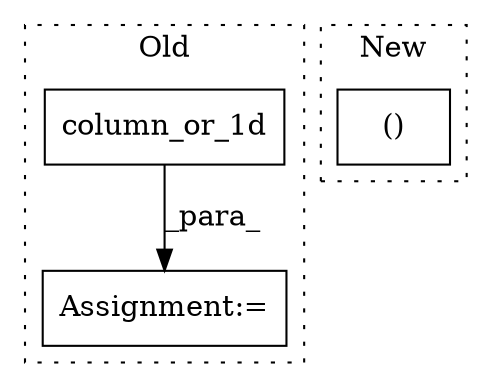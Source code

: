 digraph G {
subgraph cluster0 {
1 [label="column_or_1d" a="32" s="3859,3888" l="13,1" shape="box"];
3 [label="Assignment:=" a="7" s="3858" l="1" shape="box"];
label = "Old";
style="dotted";
}
subgraph cluster1 {
2 [label="()" a="106" s="3882" l="29" shape="box"];
label = "New";
style="dotted";
}
1 -> 3 [label="_para_"];
}